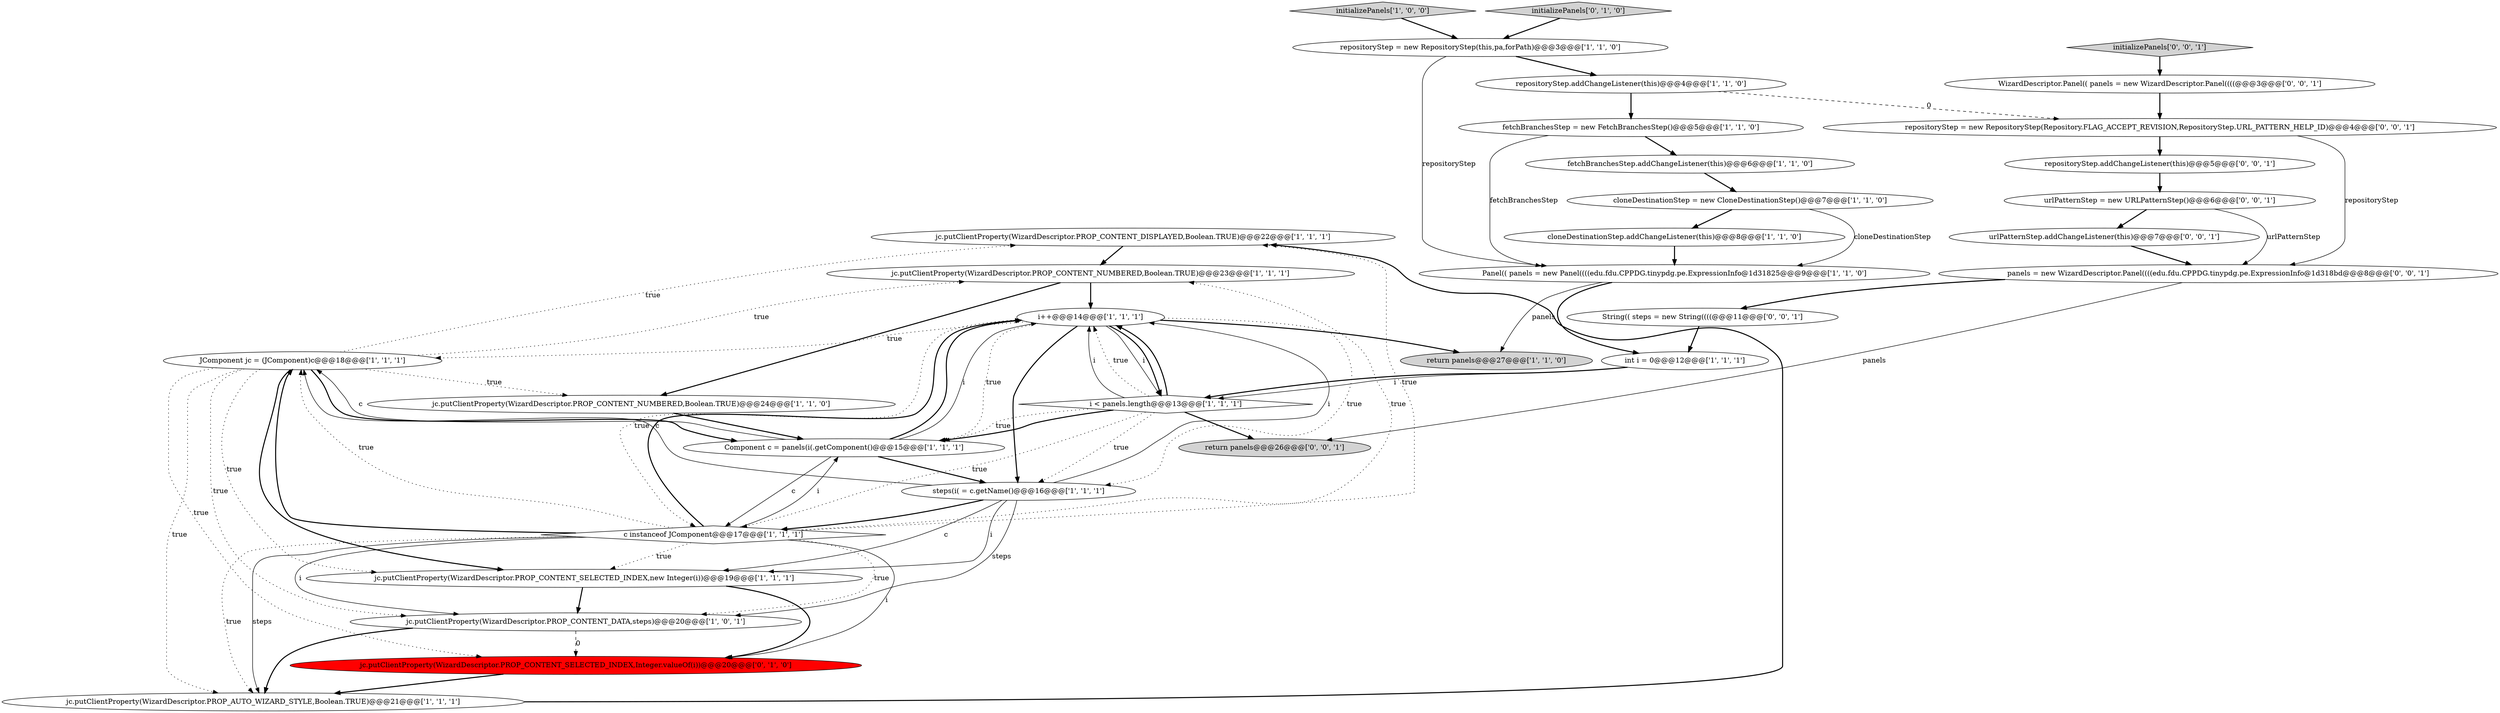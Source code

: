 digraph {
6 [style = filled, label = "jc.putClientProperty(WizardDescriptor.PROP_CONTENT_DISPLAYED,Boolean.TRUE)@@@22@@@['1', '1', '1']", fillcolor = white, shape = ellipse image = "AAA0AAABBB1BBB"];
12 [style = filled, label = "return panels@@@27@@@['1', '1', '0']", fillcolor = lightgray, shape = ellipse image = "AAA0AAABBB1BBB"];
16 [style = filled, label = "JComponent jc = (JComponent)c@@@18@@@['1', '1', '1']", fillcolor = white, shape = ellipse image = "AAA0AAABBB1BBB"];
25 [style = filled, label = "return panels@@@26@@@['0', '0', '1']", fillcolor = lightgray, shape = ellipse image = "AAA0AAABBB3BBB"];
32 [style = filled, label = "panels = new WizardDescriptor.Panel((((edu.fdu.CPPDG.tinypdg.pe.ExpressionInfo@1d318bd@@@8@@@['0', '0', '1']", fillcolor = white, shape = ellipse image = "AAA0AAABBB3BBB"];
19 [style = filled, label = "i++@@@14@@@['1', '1', '1']", fillcolor = white, shape = ellipse image = "AAA0AAABBB1BBB"];
17 [style = filled, label = "fetchBranchesStep = new FetchBranchesStep()@@@5@@@['1', '1', '0']", fillcolor = white, shape = ellipse image = "AAA0AAABBB1BBB"];
3 [style = filled, label = "repositoryStep = new RepositoryStep(this,pa,forPath)@@@3@@@['1', '1', '0']", fillcolor = white, shape = ellipse image = "AAA0AAABBB1BBB"];
5 [style = filled, label = "jc.putClientProperty(WizardDescriptor.PROP_AUTO_WIZARD_STYLE,Boolean.TRUE)@@@21@@@['1', '1', '1']", fillcolor = white, shape = ellipse image = "AAA0AAABBB1BBB"];
7 [style = filled, label = "initializePanels['1', '0', '0']", fillcolor = lightgray, shape = diamond image = "AAA0AAABBB1BBB"];
8 [style = filled, label = "i < panels.length@@@13@@@['1', '1', '1']", fillcolor = white, shape = diamond image = "AAA0AAABBB1BBB"];
11 [style = filled, label = "steps(i( = c.getName()@@@16@@@['1', '1', '1']", fillcolor = white, shape = ellipse image = "AAA0AAABBB1BBB"];
9 [style = filled, label = "jc.putClientProperty(WizardDescriptor.PROP_CONTENT_SELECTED_INDEX,new Integer(i))@@@19@@@['1', '1', '1']", fillcolor = white, shape = ellipse image = "AAA0AAABBB1BBB"];
20 [style = filled, label = "fetchBranchesStep.addChangeListener(this)@@@6@@@['1', '1', '0']", fillcolor = white, shape = ellipse image = "AAA0AAABBB1BBB"];
26 [style = filled, label = "urlPatternStep = new URLPatternStep()@@@6@@@['0', '0', '1']", fillcolor = white, shape = ellipse image = "AAA0AAABBB3BBB"];
31 [style = filled, label = "urlPatternStep.addChangeListener(this)@@@7@@@['0', '0', '1']", fillcolor = white, shape = ellipse image = "AAA0AAABBB3BBB"];
27 [style = filled, label = "initializePanels['0', '0', '1']", fillcolor = lightgray, shape = diamond image = "AAA0AAABBB3BBB"];
10 [style = filled, label = "cloneDestinationStep.addChangeListener(this)@@@8@@@['1', '1', '0']", fillcolor = white, shape = ellipse image = "AAA0AAABBB1BBB"];
22 [style = filled, label = "jc.putClientProperty(WizardDescriptor.PROP_CONTENT_SELECTED_INDEX,Integer.valueOf(i))@@@20@@@['0', '1', '0']", fillcolor = red, shape = ellipse image = "AAA1AAABBB2BBB"];
30 [style = filled, label = "repositoryStep = new RepositoryStep(Repository.FLAG_ACCEPT_REVISION,RepositoryStep.URL_PATTERN_HELP_ID)@@@4@@@['0', '0', '1']", fillcolor = white, shape = ellipse image = "AAA0AAABBB3BBB"];
14 [style = filled, label = "c instanceof JComponent@@@17@@@['1', '1', '1']", fillcolor = white, shape = diamond image = "AAA0AAABBB1BBB"];
21 [style = filled, label = "cloneDestinationStep = new CloneDestinationStep()@@@7@@@['1', '1', '0']", fillcolor = white, shape = ellipse image = "AAA0AAABBB1BBB"];
24 [style = filled, label = "repositoryStep.addChangeListener(this)@@@5@@@['0', '0', '1']", fillcolor = white, shape = ellipse image = "AAA0AAABBB3BBB"];
4 [style = filled, label = "int i = 0@@@12@@@['1', '1', '1']", fillcolor = white, shape = ellipse image = "AAA0AAABBB1BBB"];
2 [style = filled, label = "jc.putClientProperty(WizardDescriptor.PROP_CONTENT_DATA,steps)@@@20@@@['1', '0', '1']", fillcolor = white, shape = ellipse image = "AAA0AAABBB1BBB"];
28 [style = filled, label = "WizardDescriptor.Panel(( panels = new WizardDescriptor.Panel((((@@@3@@@['0', '0', '1']", fillcolor = white, shape = ellipse image = "AAA0AAABBB3BBB"];
0 [style = filled, label = "Component c = panels(i(.getComponent()@@@15@@@['1', '1', '1']", fillcolor = white, shape = ellipse image = "AAA0AAABBB1BBB"];
13 [style = filled, label = "jc.putClientProperty(WizardDescriptor.PROP_CONTENT_NUMBERED,Boolean.TRUE)@@@23@@@['1', '1', '1']", fillcolor = white, shape = ellipse image = "AAA0AAABBB1BBB"];
1 [style = filled, label = "repositoryStep.addChangeListener(this)@@@4@@@['1', '1', '0']", fillcolor = white, shape = ellipse image = "AAA0AAABBB1BBB"];
29 [style = filled, label = "String(( steps = new String((((@@@11@@@['0', '0', '1']", fillcolor = white, shape = ellipse image = "AAA0AAABBB3BBB"];
18 [style = filled, label = "Panel(( panels = new Panel((((edu.fdu.CPPDG.tinypdg.pe.ExpressionInfo@1d31825@@@9@@@['1', '1', '0']", fillcolor = white, shape = ellipse image = "AAA0AAABBB1BBB"];
15 [style = filled, label = "jc.putClientProperty(WizardDescriptor.PROP_CONTENT_NUMBERED,Boolean.TRUE)@@@24@@@['1', '1', '0']", fillcolor = white, shape = ellipse image = "AAA0AAABBB1BBB"];
23 [style = filled, label = "initializePanels['0', '1', '0']", fillcolor = lightgray, shape = diamond image = "AAA0AAABBB2BBB"];
21->10 [style = bold, label=""];
16->0 [style = bold, label=""];
16->9 [style = dotted, label="true"];
16->13 [style = dotted, label="true"];
11->14 [style = bold, label=""];
27->28 [style = bold, label=""];
11->9 [style = solid, label="i"];
19->11 [style = bold, label=""];
21->18 [style = solid, label="cloneDestinationStep"];
17->18 [style = solid, label="fetchBranchesStep"];
8->0 [style = bold, label=""];
19->11 [style = dotted, label="true"];
15->0 [style = bold, label=""];
18->12 [style = solid, label="panels"];
16->5 [style = dotted, label="true"];
19->8 [style = solid, label="i"];
4->8 [style = bold, label=""];
8->0 [style = dotted, label="true"];
26->32 [style = solid, label="urlPatternStep"];
2->22 [style = dashed, label="0"];
16->9 [style = bold, label=""];
17->20 [style = bold, label=""];
14->16 [style = bold, label=""];
14->2 [style = dotted, label="true"];
28->30 [style = bold, label=""];
19->12 [style = bold, label=""];
9->2 [style = bold, label=""];
0->19 [style = bold, label=""];
23->3 [style = bold, label=""];
22->5 [style = bold, label=""];
4->8 [style = solid, label="i"];
1->17 [style = bold, label=""];
0->14 [style = solid, label="c"];
11->2 [style = solid, label="steps"];
14->22 [style = solid, label="i"];
18->4 [style = bold, label=""];
5->6 [style = bold, label=""];
19->0 [style = dotted, label="true"];
8->14 [style = dotted, label="true"];
8->19 [style = solid, label="i"];
13->15 [style = bold, label=""];
8->19 [style = dotted, label="true"];
9->22 [style = bold, label=""];
10->18 [style = bold, label=""];
30->24 [style = bold, label=""];
3->1 [style = bold, label=""];
11->16 [style = solid, label="c"];
1->30 [style = dashed, label="0"];
31->32 [style = bold, label=""];
3->18 [style = solid, label="repositoryStep"];
0->11 [style = bold, label=""];
14->19 [style = bold, label=""];
32->25 [style = solid, label="panels"];
14->16 [style = dotted, label="true"];
24->26 [style = bold, label=""];
26->31 [style = bold, label=""];
13->19 [style = bold, label=""];
14->5 [style = dotted, label="true"];
6->13 [style = bold, label=""];
11->19 [style = solid, label="i"];
8->11 [style = dotted, label="true"];
0->16 [style = solid, label="c"];
2->5 [style = bold, label=""];
16->15 [style = dotted, label="true"];
14->6 [style = dotted, label="true"];
19->14 [style = dotted, label="true"];
29->4 [style = bold, label=""];
11->9 [style = solid, label="c"];
16->2 [style = dotted, label="true"];
8->19 [style = bold, label=""];
30->32 [style = solid, label="repositoryStep"];
16->22 [style = dotted, label="true"];
14->5 [style = solid, label="steps"];
7->3 [style = bold, label=""];
19->8 [style = bold, label=""];
14->13 [style = dotted, label="true"];
20->21 [style = bold, label=""];
32->29 [style = bold, label=""];
19->16 [style = dotted, label="true"];
14->0 [style = solid, label="i"];
14->9 [style = dotted, label="true"];
0->19 [style = solid, label="i"];
8->25 [style = bold, label=""];
14->2 [style = solid, label="i"];
16->6 [style = dotted, label="true"];
}
